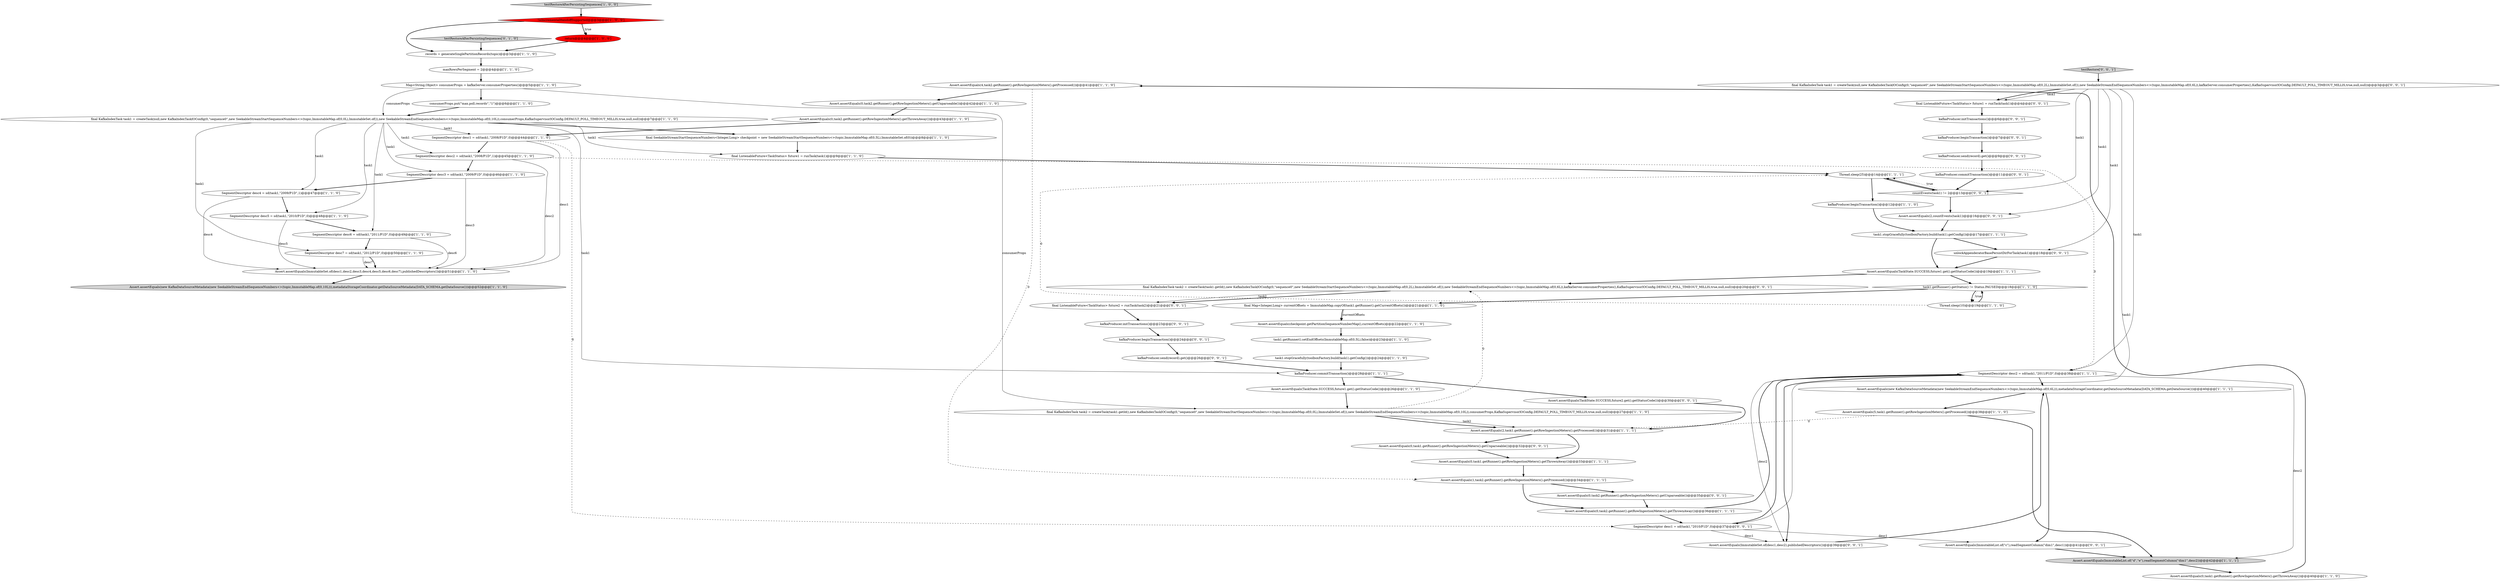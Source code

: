 digraph {
21 [style = filled, label = "Assert.assertEquals(4,task2.getRunner().getRowIngestionMeters().getProcessed())@@@41@@@['1', '1', '0']", fillcolor = white, shape = ellipse image = "AAA0AAABBB1BBB"];
18 [style = filled, label = "final SeekableStreamStartSequenceNumbers<Integer,Long> checkpoint = new SeekableStreamStartSequenceNumbers<>(topic,ImmutableMap.of(0,5L),ImmutableSet.of(0))@@@8@@@['1', '1', '0']", fillcolor = white, shape = ellipse image = "AAA0AAABBB1BBB"];
4 [style = filled, label = "final KafkaIndexTask task2 = createTask(task1.getId(),new KafkaIndexTaskIOConfig(0,\"sequence0\",new SeekableStreamStartSequenceNumbers<>(topic,ImmutableMap.of(0,0L),ImmutableSet.of()),new SeekableStreamEndSequenceNumbers<>(topic,ImmutableMap.of(0,10L)),consumerProps,KafkaSupervisorIOConfig.DEFAULT_POLL_TIMEOUT_MILLIS,true,null,null))@@@27@@@['1', '1', '0']", fillcolor = white, shape = ellipse image = "AAA0AAABBB1BBB"];
0 [style = filled, label = "Assert.assertEquals(ImmutableList.of(\"d\",\"e\"),readSegmentColumn(\"dim1\",desc2))@@@42@@@['1', '1', '1']", fillcolor = lightgray, shape = ellipse image = "AAA0AAABBB1BBB"];
5 [style = filled, label = "consumerProps.put(\"max.poll.records\",\"1\")@@@6@@@['1', '1', '0']", fillcolor = white, shape = ellipse image = "AAA0AAABBB1BBB"];
26 [style = filled, label = "Assert.assertEquals(0,task1.getRunner().getRowIngestionMeters().getThrownAway())@@@40@@@['1', '1', '0']", fillcolor = white, shape = ellipse image = "AAA0AAABBB1BBB"];
17 [style = filled, label = "Assert.assertEquals(TaskState.SUCCESS,future1.get().getStatusCode())@@@26@@@['1', '1', '0']", fillcolor = white, shape = ellipse image = "AAA0AAABBB1BBB"];
27 [style = filled, label = "kafkaProducer.commitTransaction()@@@28@@@['1', '1', '1']", fillcolor = white, shape = ellipse image = "AAA0AAABBB1BBB"];
55 [style = filled, label = "Assert.assertEquals(2,countEvents(task1))@@@16@@@['0', '0', '1']", fillcolor = white, shape = ellipse image = "AAA0AAABBB3BBB"];
14 [style = filled, label = "task1.getRunner().setEndOffsets(ImmutableMap.of(0,5L),false)@@@23@@@['1', '1', '0']", fillcolor = white, shape = ellipse image = "AAA0AAABBB1BBB"];
7 [style = filled, label = "Thread.sleep(10)@@@19@@@['1', '1', '0']", fillcolor = white, shape = ellipse image = "AAA0AAABBB1BBB"];
23 [style = filled, label = "task1.stopGracefully(toolboxFactory.build(task1).getConfig())@@@24@@@['1', '1', '0']", fillcolor = white, shape = ellipse image = "AAA0AAABBB1BBB"];
38 [style = filled, label = "Assert.assertEquals(TaskState.SUCCESS,future1.get().getStatusCode())@@@19@@@['1', '1', '1']", fillcolor = white, shape = ellipse image = "AAA0AAABBB1BBB"];
47 [style = filled, label = "unlockAppenderatorBasePersistDirForTask(task1)@@@18@@@['0', '0', '1']", fillcolor = white, shape = ellipse image = "AAA0AAABBB3BBB"];
53 [style = filled, label = "testRestore['0', '0', '1']", fillcolor = lightgray, shape = diamond image = "AAA0AAABBB3BBB"];
6 [style = filled, label = "Assert.assertEquals(new KafkaDataSourceMetadata(new SeekableStreamEndSequenceNumbers<>(topic,ImmutableMap.of(0,10L))),metadataStorageCoordinator.getDataSourceMetadata(DATA_SCHEMA.getDataSource()))@@@52@@@['1', '1', '0']", fillcolor = lightgray, shape = ellipse image = "AAA0AAABBB1BBB"];
57 [style = filled, label = "kafkaProducer.send(record).get()@@@26@@@['0', '0', '1']", fillcolor = white, shape = ellipse image = "AAA0AAABBB3BBB"];
13 [style = filled, label = "!isIncrementalHandoffSupported@@@3@@@['1', '0', '0']", fillcolor = red, shape = diamond image = "AAA1AAABBB1BBB"];
16 [style = filled, label = "Assert.assertEquals(0,task2.getRunner().getRowIngestionMeters().getUnparseable())@@@42@@@['1', '1', '0']", fillcolor = white, shape = ellipse image = "AAA0AAABBB1BBB"];
35 [style = filled, label = "final Map<Integer,Long> currentOffsets = ImmutableMap.copyOf(task1.getRunner().getCurrentOffsets())@@@21@@@['1', '1', '0']", fillcolor = white, shape = ellipse image = "AAA0AAABBB1BBB"];
22 [style = filled, label = "Map<String,Object> consumerProps = kafkaServer.consumerProperties()@@@5@@@['1', '1', '0']", fillcolor = white, shape = ellipse image = "AAA0AAABBB1BBB"];
32 [style = filled, label = "SegmentDescriptor desc6 = sd(task1,\"2011/P1D\",0)@@@49@@@['1', '1', '0']", fillcolor = white, shape = ellipse image = "AAA0AAABBB1BBB"];
41 [style = filled, label = "Assert.assertEquals(new KafkaDataSourceMetadata(new SeekableStreamEndSequenceNumbers<>(topic,ImmutableMap.of(0,6L))),metadataStorageCoordinator.getDataSourceMetadata(DATA_SCHEMA.getDataSource()))@@@40@@@['1', '1', '1']", fillcolor = white, shape = ellipse image = "AAA0AAABBB1BBB"];
63 [style = filled, label = "Assert.assertEquals(TaskState.SUCCESS,future2.get().getStatusCode())@@@30@@@['0', '0', '1']", fillcolor = white, shape = ellipse image = "AAA0AAABBB3BBB"];
56 [style = filled, label = "kafkaProducer.initTransactions()@@@23@@@['0', '0', '1']", fillcolor = white, shape = ellipse image = "AAA0AAABBB3BBB"];
15 [style = filled, label = "final KafkaIndexTask task1 = createTask(null,new KafkaIndexTaskIOConfig(0,\"sequence0\",new SeekableStreamStartSequenceNumbers<>(topic,ImmutableMap.of(0,0L),ImmutableSet.of()),new SeekableStreamEndSequenceNumbers<>(topic,ImmutableMap.of(0,10L)),consumerProps,KafkaSupervisorIOConfig.DEFAULT_POLL_TIMEOUT_MILLIS,true,null,null))@@@7@@@['1', '1', '0']", fillcolor = white, shape = ellipse image = "AAA0AAABBB1BBB"];
51 [style = filled, label = "kafkaProducer.initTransactions()@@@6@@@['0', '0', '1']", fillcolor = white, shape = ellipse image = "AAA0AAABBB3BBB"];
59 [style = filled, label = "kafkaProducer.send(record).get()@@@9@@@['0', '0', '1']", fillcolor = white, shape = ellipse image = "AAA0AAABBB3BBB"];
64 [style = filled, label = "Assert.assertEquals(0,task2.getRunner().getRowIngestionMeters().getUnparseable())@@@35@@@['0', '0', '1']", fillcolor = white, shape = ellipse image = "AAA0AAABBB3BBB"];
19 [style = filled, label = "SegmentDescriptor desc2 = sd(task1,\"2011/P1D\",0)@@@38@@@['1', '1', '1']", fillcolor = white, shape = ellipse image = "AAA0AAABBB1BBB"];
1 [style = filled, label = "SegmentDescriptor desc1 = sd(task1,\"2008/P1D\",0)@@@44@@@['1', '1', '0']", fillcolor = white, shape = ellipse image = "AAA0AAABBB1BBB"];
33 [style = filled, label = "Assert.assertEquals(ImmutableSet.of(desc1,desc2,desc3,desc4,desc5,desc6,desc7),publishedDescriptors())@@@51@@@['1', '1', '0']", fillcolor = white, shape = ellipse image = "AAA0AAABBB1BBB"];
54 [style = filled, label = "Assert.assertEquals(ImmutableList.of(\"c\"),readSegmentColumn(\"dim1\",desc1))@@@41@@@['0', '0', '1']", fillcolor = white, shape = ellipse image = "AAA0AAABBB3BBB"];
45 [style = filled, label = "kafkaProducer.beginTransaction()@@@7@@@['0', '0', '1']", fillcolor = white, shape = ellipse image = "AAA0AAABBB3BBB"];
61 [style = filled, label = "kafkaProducer.commitTransaction()@@@11@@@['0', '0', '1']", fillcolor = white, shape = ellipse image = "AAA0AAABBB3BBB"];
65 [style = filled, label = "final KafkaIndexTask task2 = createTask(task1.getId(),new KafkaIndexTaskIOConfig(0,\"sequence0\",new SeekableStreamStartSequenceNumbers<>(topic,ImmutableMap.of(0,2L),ImmutableSet.of()),new SeekableStreamEndSequenceNumbers<>(topic,ImmutableMap.of(0,6L)),kafkaServer.consumerProperties(),KafkaSupervisorIOConfig.DEFAULT_POLL_TIMEOUT_MILLIS,true,null,null))@@@20@@@['0', '0', '1']", fillcolor = white, shape = ellipse image = "AAA0AAABBB3BBB"];
36 [style = filled, label = "Assert.assertEquals(5,task1.getRunner().getRowIngestionMeters().getProcessed())@@@38@@@['1', '1', '0']", fillcolor = white, shape = ellipse image = "AAA0AAABBB1BBB"];
11 [style = filled, label = "Thread.sleep(25)@@@14@@@['1', '1', '1']", fillcolor = white, shape = ellipse image = "AAA0AAABBB1BBB"];
31 [style = filled, label = "SegmentDescriptor desc3 = sd(task1,\"2009/P1D\",0)@@@46@@@['1', '1', '0']", fillcolor = white, shape = ellipse image = "AAA0AAABBB1BBB"];
44 [style = filled, label = "testRestoreAfterPersistingSequences['0', '1', '0']", fillcolor = lightgray, shape = diamond image = "AAA0AAABBB2BBB"];
3 [style = filled, label = "task1.getRunner().getStatus() != Status.PAUSED@@@18@@@['1', '1', '0']", fillcolor = white, shape = diamond image = "AAA0AAABBB1BBB"];
24 [style = filled, label = "Assert.assertEquals(0,task1.getRunner().getRowIngestionMeters().getThrownAway())@@@33@@@['1', '1', '1']", fillcolor = white, shape = ellipse image = "AAA0AAABBB1BBB"];
9 [style = filled, label = "Assert.assertEquals(checkpoint.getPartitionSequenceNumberMap(),currentOffsets)@@@22@@@['1', '1', '0']", fillcolor = white, shape = ellipse image = "AAA0AAABBB1BBB"];
46 [style = filled, label = "final ListenableFuture<TaskStatus> future1 = runTask(task1)@@@4@@@['0', '0', '1']", fillcolor = white, shape = ellipse image = "AAA0AAABBB3BBB"];
10 [style = filled, label = "final ListenableFuture<TaskStatus> future1 = runTask(task1)@@@9@@@['1', '1', '0']", fillcolor = white, shape = ellipse image = "AAA0AAABBB1BBB"];
39 [style = filled, label = "SegmentDescriptor desc2 = sd(task1,\"2008/P1D\",1)@@@45@@@['1', '1', '0']", fillcolor = white, shape = ellipse image = "AAA0AAABBB1BBB"];
52 [style = filled, label = "SegmentDescriptor desc1 = sd(task1,\"2010/P1D\",0)@@@37@@@['0', '0', '1']", fillcolor = white, shape = ellipse image = "AAA0AAABBB3BBB"];
60 [style = filled, label = "final KafkaIndexTask task1 = createTask(null,new KafkaIndexTaskIOConfig(0,\"sequence0\",new SeekableStreamStartSequenceNumbers<>(topic,ImmutableMap.of(0,2L),ImmutableSet.of()),new SeekableStreamEndSequenceNumbers<>(topic,ImmutableMap.of(0,6L)),kafkaServer.consumerProperties(),KafkaSupervisorIOConfig.DEFAULT_POLL_TIMEOUT_MILLIS,true,null,null))@@@3@@@['0', '0', '1']", fillcolor = white, shape = ellipse image = "AAA0AAABBB3BBB"];
34 [style = filled, label = "testRestoreAfterPersistingSequences['1', '0', '0']", fillcolor = lightgray, shape = diamond image = "AAA0AAABBB1BBB"];
40 [style = filled, label = "maxRowsPerSegment = 2@@@4@@@['1', '1', '0']", fillcolor = white, shape = ellipse image = "AAA0AAABBB1BBB"];
43 [style = filled, label = "SegmentDescriptor desc5 = sd(task1,\"2010/P1D\",0)@@@48@@@['1', '1', '0']", fillcolor = white, shape = ellipse image = "AAA0AAABBB1BBB"];
28 [style = filled, label = "SegmentDescriptor desc4 = sd(task1,\"2009/P1D\",1)@@@47@@@['1', '1', '0']", fillcolor = white, shape = ellipse image = "AAA0AAABBB1BBB"];
42 [style = filled, label = "records = generateSinglePartitionRecords(topic)@@@3@@@['1', '1', '0']", fillcolor = white, shape = ellipse image = "AAA0AAABBB1BBB"];
50 [style = filled, label = "kafkaProducer.beginTransaction()@@@24@@@['0', '0', '1']", fillcolor = white, shape = ellipse image = "AAA0AAABBB3BBB"];
37 [style = filled, label = "Assert.assertEquals(0,task2.getRunner().getRowIngestionMeters().getThrownAway())@@@36@@@['1', '1', '1']", fillcolor = white, shape = ellipse image = "AAA0AAABBB1BBB"];
58 [style = filled, label = "final ListenableFuture<TaskStatus> future2 = runTask(task2)@@@21@@@['0', '0', '1']", fillcolor = white, shape = ellipse image = "AAA0AAABBB3BBB"];
29 [style = filled, label = "Assert.assertEquals(2,task1.getRunner().getRowIngestionMeters().getProcessed())@@@31@@@['1', '1', '1']", fillcolor = white, shape = ellipse image = "AAA0AAABBB1BBB"];
30 [style = filled, label = "SegmentDescriptor desc7 = sd(task1,\"2012/P1D\",0)@@@50@@@['1', '1', '0']", fillcolor = white, shape = ellipse image = "AAA0AAABBB1BBB"];
49 [style = filled, label = "countEvents(task1) != 2@@@13@@@['0', '0', '1']", fillcolor = white, shape = diamond image = "AAA0AAABBB3BBB"];
62 [style = filled, label = "Assert.assertEquals(0,task1.getRunner().getRowIngestionMeters().getUnparseable())@@@32@@@['0', '0', '1']", fillcolor = white, shape = ellipse image = "AAA0AAABBB3BBB"];
2 [style = filled, label = "task1.stopGracefully(toolboxFactory.build(task1).getConfig())@@@17@@@['1', '1', '1']", fillcolor = white, shape = ellipse image = "AAA0AAABBB1BBB"];
8 [style = filled, label = "Assert.assertEquals(0,task2.getRunner().getRowIngestionMeters().getThrownAway())@@@43@@@['1', '1', '0']", fillcolor = white, shape = ellipse image = "AAA0AAABBB1BBB"];
48 [style = filled, label = "Assert.assertEquals(ImmutableSet.of(desc1,desc2),publishedDescriptors())@@@39@@@['0', '0', '1']", fillcolor = white, shape = ellipse image = "AAA0AAABBB3BBB"];
25 [style = filled, label = "kafkaProducer.beginTransaction()@@@12@@@['1', '1', '0']", fillcolor = white, shape = ellipse image = "AAA0AAABBB1BBB"];
12 [style = filled, label = "Assert.assertEquals(1,task2.getRunner().getRowIngestionMeters().getProcessed())@@@34@@@['1', '1', '1']", fillcolor = white, shape = ellipse image = "AAA0AAABBB1BBB"];
20 [style = filled, label = "return@@@4@@@['1', '0', '0']", fillcolor = red, shape = ellipse image = "AAA1AAABBB1BBB"];
30->33 [style = solid, label="desc7"];
13->20 [style = dotted, label="true"];
7->11 [style = dashed, label="0"];
55->2 [style = bold, label=""];
5->15 [style = bold, label=""];
15->1 [style = solid, label="task1"];
60->47 [style = solid, label="task1"];
52->54 [style = solid, label="desc1"];
59->61 [style = bold, label=""];
15->31 [style = solid, label="task1"];
49->55 [style = bold, label=""];
3->35 [style = bold, label=""];
8->1 [style = bold, label=""];
46->51 [style = bold, label=""];
36->0 [style = bold, label=""];
28->43 [style = bold, label=""];
35->9 [style = solid, label="currentOffsets"];
36->29 [style = dashed, label="0"];
39->31 [style = bold, label=""];
60->46 [style = solid, label="task1"];
27->17 [style = bold, label=""];
40->22 [style = bold, label=""];
9->14 [style = bold, label=""];
21->16 [style = bold, label=""];
15->30 [style = solid, label="task1"];
1->33 [style = solid, label="desc1"];
31->33 [style = solid, label="desc3"];
15->39 [style = solid, label="task1"];
41->54 [style = bold, label=""];
53->60 [style = bold, label=""];
15->27 [style = solid, label="task1"];
11->25 [style = bold, label=""];
10->11 [style = bold, label=""];
61->49 [style = bold, label=""];
60->19 [style = solid, label="task1"];
3->7 [style = dotted, label="true"];
48->41 [style = bold, label=""];
15->28 [style = solid, label="task1"];
4->65 [style = dashed, label="0"];
29->62 [style = bold, label=""];
43->32 [style = bold, label=""];
45->59 [style = bold, label=""];
15->32 [style = solid, label="task1"];
39->19 [style = dashed, label="0"];
52->19 [style = bold, label=""];
22->5 [style = bold, label=""];
42->40 [style = bold, label=""];
25->2 [style = bold, label=""];
12->37 [style = bold, label=""];
22->4 [style = solid, label="consumerProps"];
58->56 [style = bold, label=""];
15->43 [style = solid, label="task1"];
60->49 [style = solid, label="task1"];
3->7 [style = bold, label=""];
19->41 [style = bold, label=""];
38->65 [style = bold, label=""];
56->50 [style = bold, label=""];
32->33 [style = solid, label="desc6"];
60->55 [style = solid, label="task1"];
31->28 [style = bold, label=""];
63->29 [style = bold, label=""];
39->33 [style = solid, label="desc2"];
1->39 [style = bold, label=""];
44->42 [style = bold, label=""];
24->12 [style = bold, label=""];
4->29 [style = solid, label="task2"];
13->42 [style = bold, label=""];
30->33 [style = bold, label=""];
16->8 [style = bold, label=""];
35->9 [style = bold, label=""];
4->29 [style = bold, label=""];
43->33 [style = solid, label="desc5"];
32->30 [style = bold, label=""];
54->0 [style = bold, label=""];
38->3 [style = bold, label=""];
26->21 [style = bold, label=""];
22->15 [style = solid, label="consumerProps"];
21->12 [style = dashed, label="0"];
64->37 [style = bold, label=""];
41->36 [style = bold, label=""];
49->11 [style = dotted, label="true"];
18->10 [style = bold, label=""];
14->23 [style = bold, label=""];
51->45 [style = bold, label=""];
62->24 [style = bold, label=""];
50->57 [style = bold, label=""];
19->0 [style = solid, label="desc2"];
20->42 [style = bold, label=""];
37->52 [style = bold, label=""];
49->11 [style = bold, label=""];
11->49 [style = bold, label=""];
2->47 [style = bold, label=""];
17->4 [style = bold, label=""];
0->26 [style = bold, label=""];
19->48 [style = bold, label=""];
23->27 [style = bold, label=""];
15->10 [style = solid, label="task1"];
33->6 [style = bold, label=""];
34->13 [style = bold, label=""];
1->52 [style = dashed, label="0"];
27->63 [style = bold, label=""];
47->38 [style = bold, label=""];
60->52 [style = solid, label="task1"];
15->18 [style = bold, label=""];
60->46 [style = bold, label=""];
7->3 [style = bold, label=""];
2->38 [style = bold, label=""];
52->48 [style = solid, label="desc1"];
65->58 [style = bold, label=""];
57->27 [style = bold, label=""];
28->33 [style = solid, label="desc4"];
12->64 [style = bold, label=""];
37->19 [style = bold, label=""];
65->58 [style = solid, label="task2"];
29->24 [style = bold, label=""];
19->48 [style = solid, label="desc2"];
13->20 [style = bold, label=""];
}
